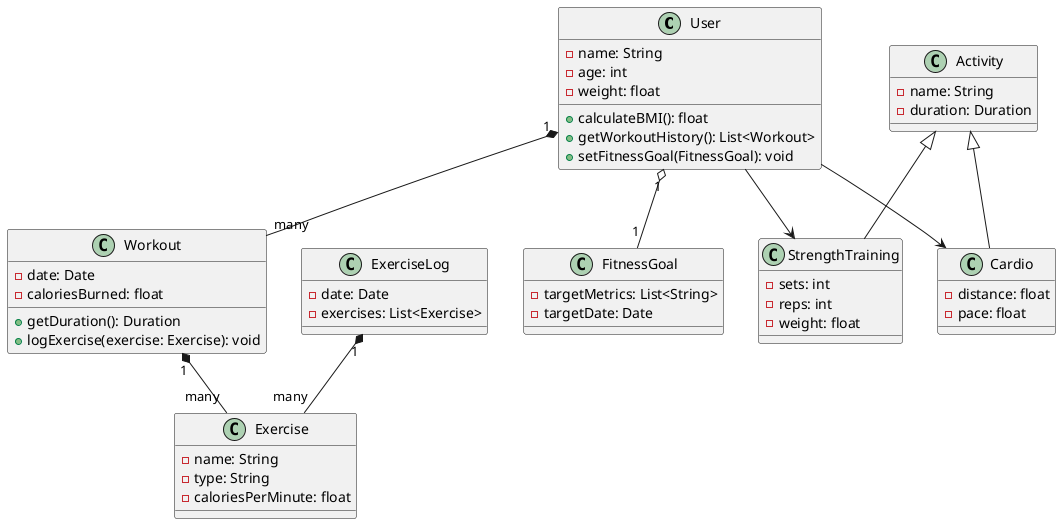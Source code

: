 ```plantuml
@startuml
class User {
    - name: String
    - age: int
    - weight: float
    + calculateBMI(): float
    + getWorkoutHistory(): List<Workout>
    + setFitnessGoal(FitnessGoal): void
}

class Workout {
    - date: Date
    - caloriesBurned: float
    + getDuration(): Duration
    + logExercise(exercise: Exercise): void
}

class Exercise {
    - name: String
    - type: String
    - caloriesPerMinute: float
}

class FitnessGoal {
    - targetMetrics: List<String>
    - targetDate: Date
}

class Activity {
    - name: String
    - duration: Duration
}

class Cardio {
    - distance: float
    - pace: float
}

class StrengthTraining {
    - sets: int
    - reps: int
    - weight: float
}

class ExerciseLog {
    - date: Date
    - exercises: List<Exercise>
}

Activity <|-- Cardio
Activity <|-- StrengthTraining
User --> Cardio
User --> StrengthTraining
User "1" *-- "many" Workout
User "1" o-- "1" FitnessGoal
Workout "1" *-- "many" Exercise
ExerciseLog "1" *-- "many" Exercise
@enduml